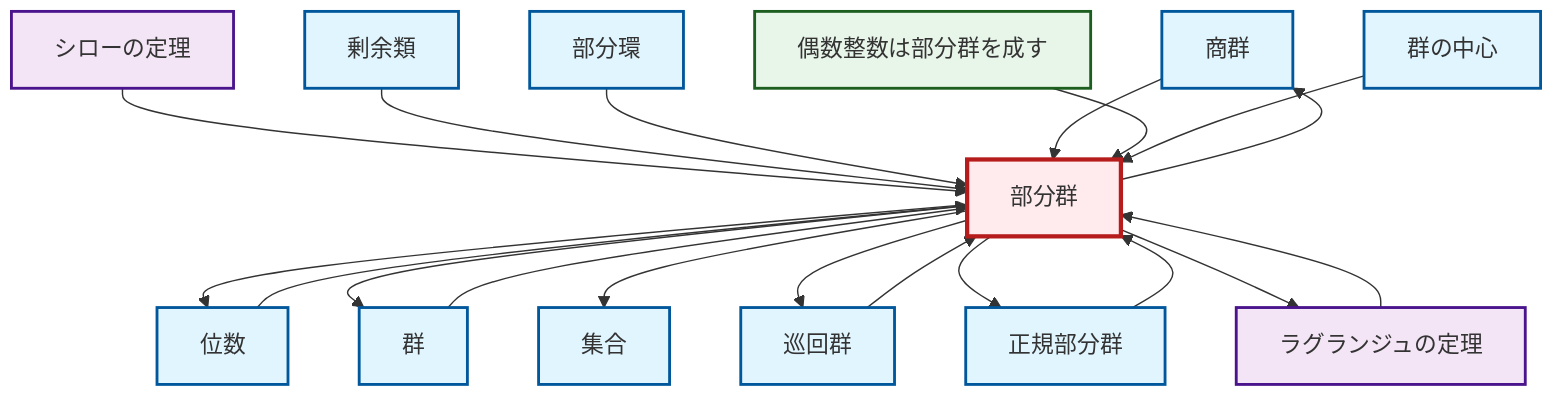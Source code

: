 graph TD
    classDef definition fill:#e1f5fe,stroke:#01579b,stroke-width:2px
    classDef theorem fill:#f3e5f5,stroke:#4a148c,stroke-width:2px
    classDef axiom fill:#fff3e0,stroke:#e65100,stroke-width:2px
    classDef example fill:#e8f5e9,stroke:#1b5e20,stroke-width:2px
    classDef current fill:#ffebee,stroke:#b71c1c,stroke-width:3px
    def-quotient-group["商群"]:::definition
    def-normal-subgroup["正規部分群"]:::definition
    def-cyclic-group["巡回群"]:::definition
    def-order["位数"]:::definition
    def-set["集合"]:::definition
    def-center-of-group["群の中心"]:::definition
    ex-even-integers-subgroup["偶数整数は部分群を成す"]:::example
    def-group["群"]:::definition
    thm-lagrange["ラグランジュの定理"]:::theorem
    thm-sylow["シローの定理"]:::theorem
    def-coset["剰余類"]:::definition
    def-subring["部分環"]:::definition
    def-subgroup["部分群"]:::definition
    thm-sylow --> def-subgroup
    def-coset --> def-subgroup
    def-subring --> def-subgroup
    def-normal-subgroup --> def-subgroup
    def-quotient-group --> def-subgroup
    def-subgroup --> def-order
    def-order --> def-subgroup
    def-group --> def-subgroup
    def-cyclic-group --> def-subgroup
    def-subgroup --> def-group
    ex-even-integers-subgroup --> def-subgroup
    def-subgroup --> def-set
    def-subgroup --> def-cyclic-group
    def-subgroup --> def-normal-subgroup
    thm-lagrange --> def-subgroup
    def-subgroup --> def-quotient-group
    def-subgroup --> thm-lagrange
    def-center-of-group --> def-subgroup
    class def-subgroup current